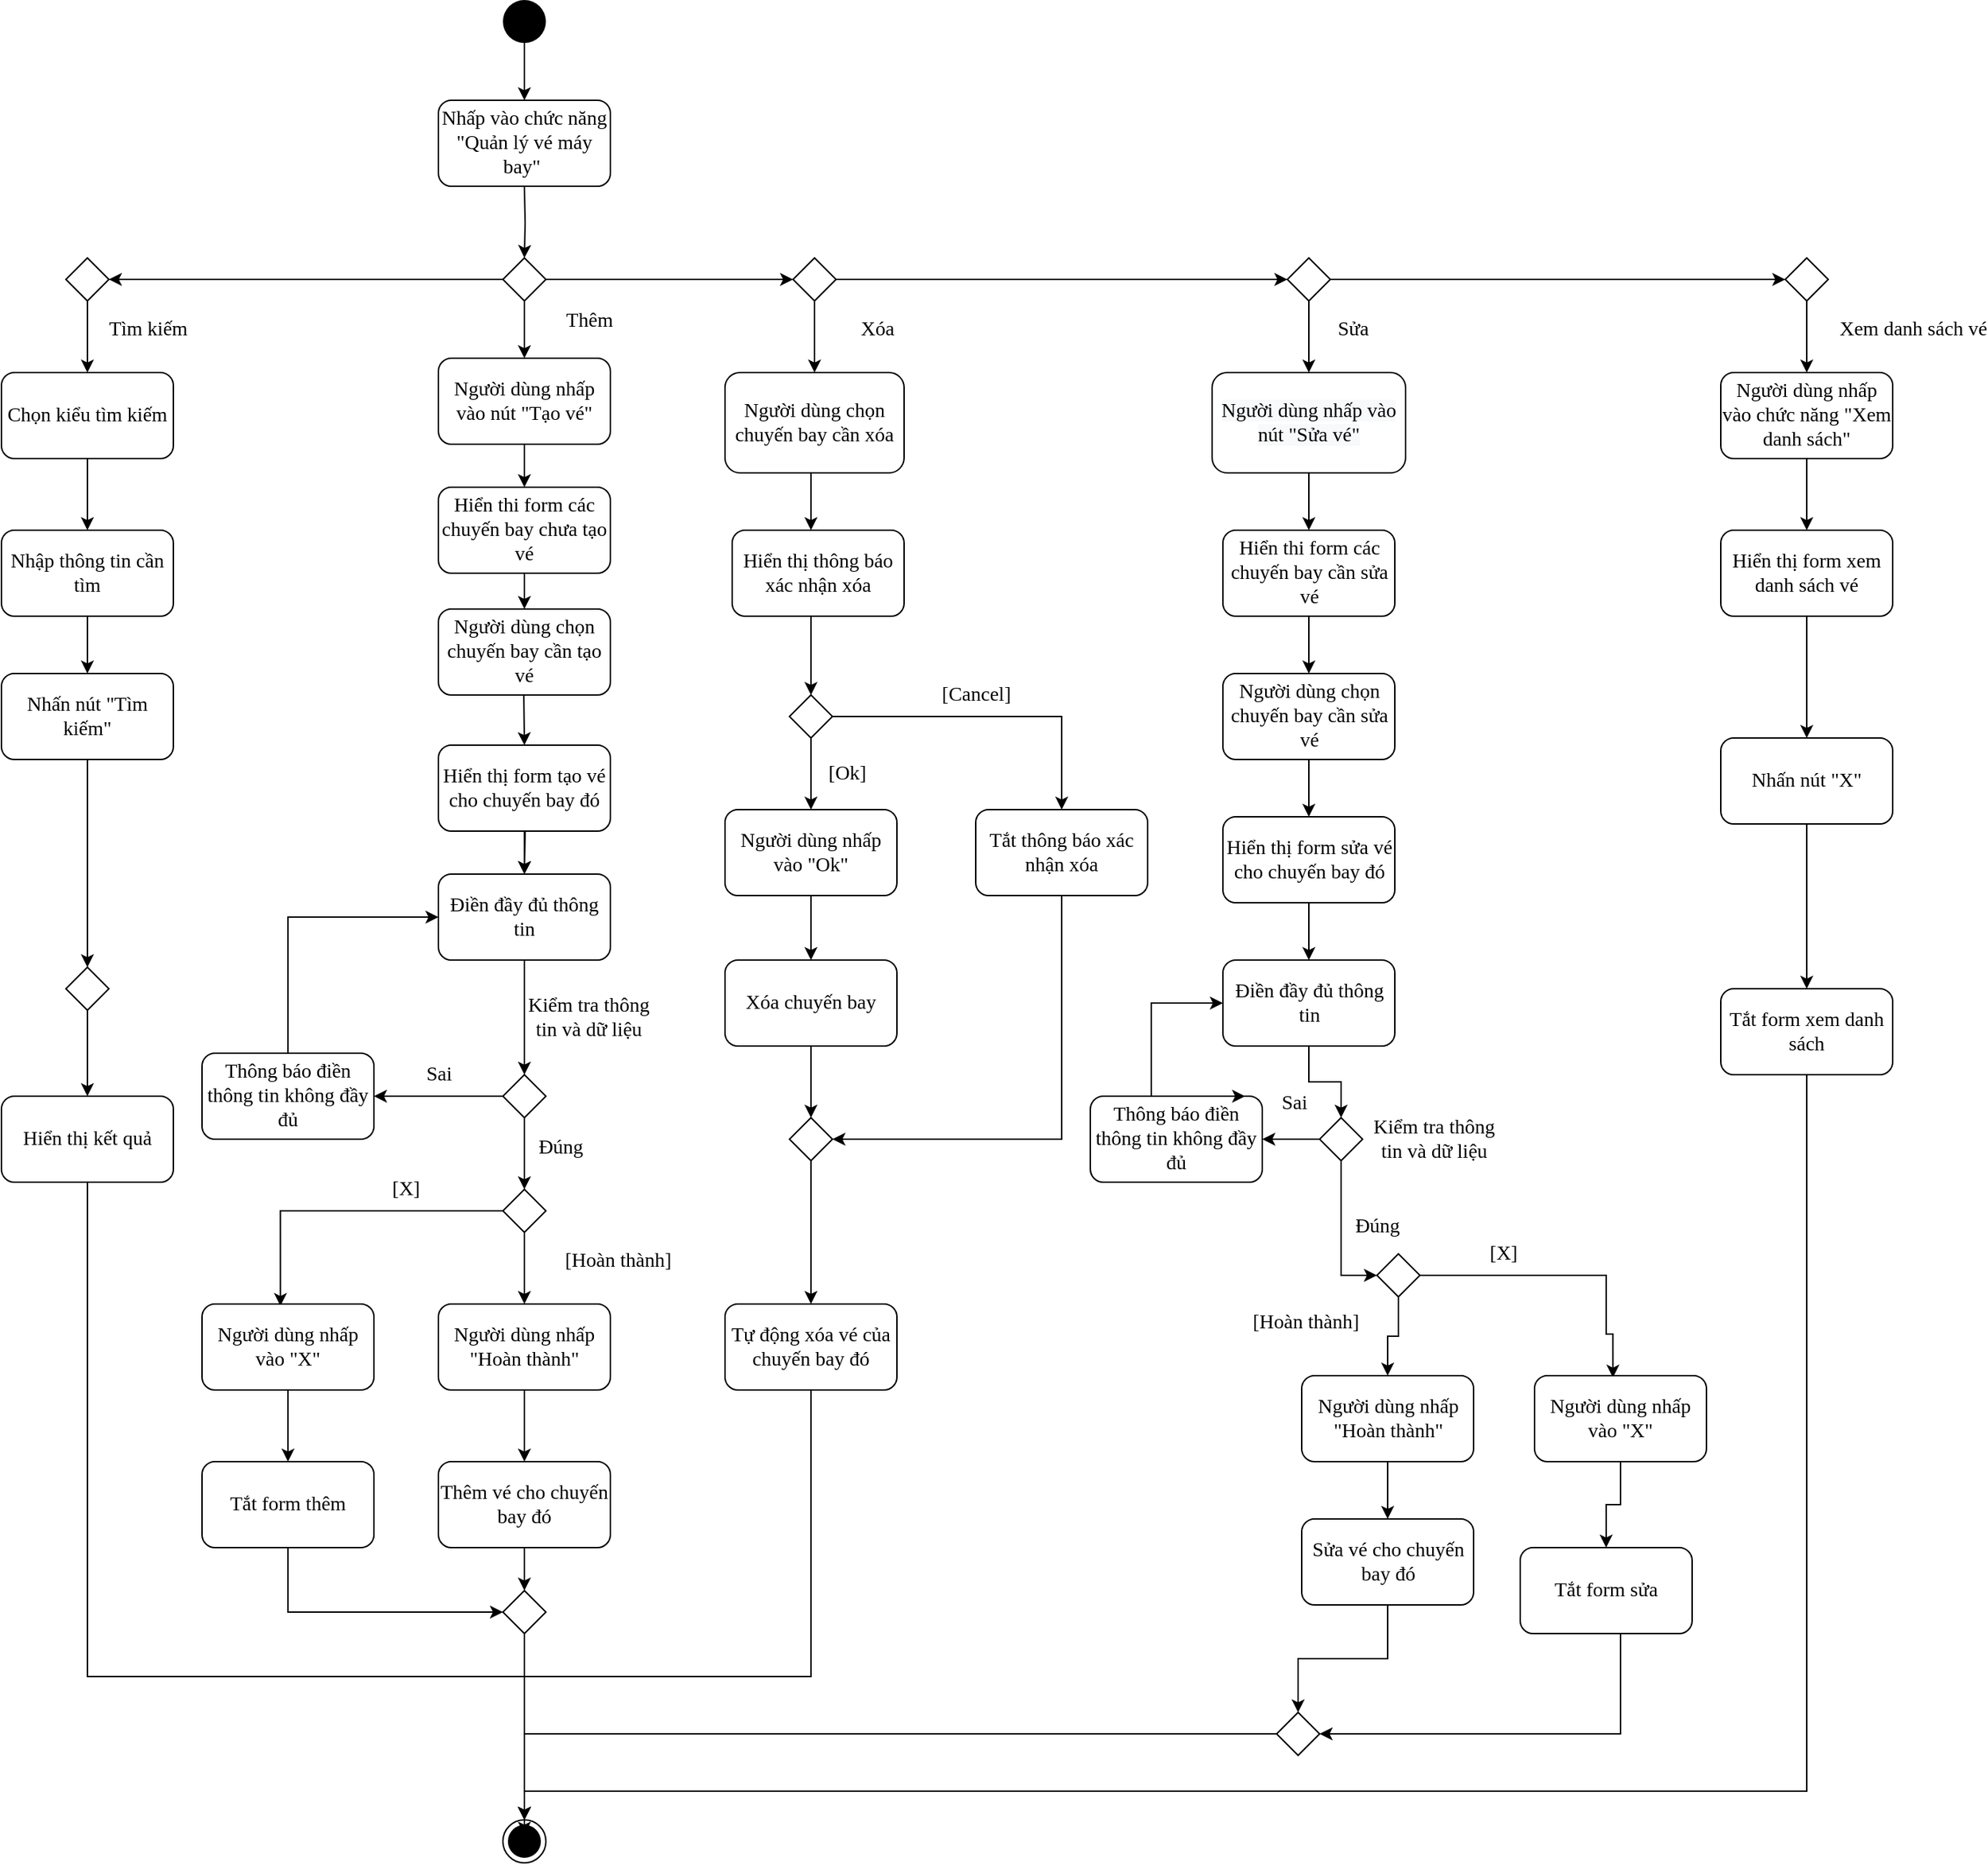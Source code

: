 <mxfile version="16.0.3" type="device"><diagram id="RhG5ICAthENhFK-QCOtD" name="Page-1"><mxGraphModel dx="2595" dy="1368" grid="1" gridSize="10" guides="1" tooltips="1" connect="1" arrows="1" fold="1" page="1" pageScale="1" pageWidth="190000" pageHeight="190000" math="0" shadow="0"><root><mxCell id="0"/><mxCell id="1" parent="0"/><mxCell id="tjRE_iRrkvHl3h_OgObw-202" style="edgeStyle=orthogonalEdgeStyle;rounded=0;orthogonalLoop=1;jettySize=auto;html=1;fontFamily=Verdana;fontSize=14;" edge="1" parent="1" source="tjRE_iRrkvHl3h_OgObw-203" target="tjRE_iRrkvHl3h_OgObw-205"><mxGeometry relative="1" as="geometry"/></mxCell><mxCell id="tjRE_iRrkvHl3h_OgObw-203" value="" style="ellipse;fillColor=#000000;strokeColor=none;fontFamily=Verdana;fontSize=14;" vertex="1" parent="1"><mxGeometry x="1320" y="480" width="30" height="30" as="geometry"/></mxCell><mxCell id="tjRE_iRrkvHl3h_OgObw-205" value="Nhấp vào chức năng &quot;Quản lý vé máy bay&quot;&amp;nbsp;" style="rounded=1;whiteSpace=wrap;html=1;fontFamily=Verdana;fontSize=14;" vertex="1" parent="1"><mxGeometry x="1275" y="550" width="120" height="60" as="geometry"/></mxCell><mxCell id="tjRE_iRrkvHl3h_OgObw-206" style="edgeStyle=orthogonalEdgeStyle;rounded=0;orthogonalLoop=1;jettySize=auto;html=1;entryX=0.5;entryY=0;entryDx=0;entryDy=0;fontFamily=Verdana;fontSize=14;" edge="1" parent="1" target="tjRE_iRrkvHl3h_OgObw-214"><mxGeometry relative="1" as="geometry"><mxPoint x="1335" y="610" as="sourcePoint"/></mxGeometry></mxCell><mxCell id="tjRE_iRrkvHl3h_OgObw-208" style="edgeStyle=orthogonalEdgeStyle;rounded=0;orthogonalLoop=1;jettySize=auto;html=1;fontFamily=Verdana;entryX=0.5;entryY=0;entryDx=0;entryDy=0;fontSize=14;" edge="1" parent="1" source="tjRE_iRrkvHl3h_OgObw-214" target="tjRE_iRrkvHl3h_OgObw-226"><mxGeometry relative="1" as="geometry"><mxPoint x="1340" y="740" as="targetPoint"/><Array as="points"/></mxGeometry></mxCell><mxCell id="tjRE_iRrkvHl3h_OgObw-209" value="Thêm" style="edgeLabel;html=1;align=center;verticalAlign=middle;resizable=0;points=[];fontFamily=Verdana;fontSize=14;" vertex="1" connectable="0" parent="tjRE_iRrkvHl3h_OgObw-208"><mxGeometry x="0.241" y="1" relative="1" as="geometry"><mxPoint x="44" y="-10.83" as="offset"/></mxGeometry></mxCell><mxCell id="tjRE_iRrkvHl3h_OgObw-210" style="edgeStyle=orthogonalEdgeStyle;rounded=0;orthogonalLoop=1;jettySize=auto;html=1;entryX=0;entryY=0.5;entryDx=0;entryDy=0;fontFamily=Verdana;fontSize=14;" edge="1" parent="1" source="tjRE_iRrkvHl3h_OgObw-214" target="tjRE_iRrkvHl3h_OgObw-239"><mxGeometry relative="1" as="geometry"/></mxCell><mxCell id="tjRE_iRrkvHl3h_OgObw-211" value="Xóa" style="edgeLabel;html=1;align=center;verticalAlign=middle;resizable=0;points=[];fontFamily=Verdana;fontSize=14;" vertex="1" connectable="0" parent="tjRE_iRrkvHl3h_OgObw-210"><mxGeometry x="0.148" y="2" relative="1" as="geometry"><mxPoint x="132" y="37" as="offset"/></mxGeometry></mxCell><mxCell id="tjRE_iRrkvHl3h_OgObw-212" style="edgeStyle=orthogonalEdgeStyle;rounded=0;orthogonalLoop=1;jettySize=auto;html=1;entryX=1;entryY=0.5;entryDx=0;entryDy=0;fontFamily=Verdana;fontSize=14;" edge="1" parent="1" source="tjRE_iRrkvHl3h_OgObw-214" target="tjRE_iRrkvHl3h_OgObw-283"><mxGeometry relative="1" as="geometry"/></mxCell><mxCell id="tjRE_iRrkvHl3h_OgObw-213" value="&lt;span style=&quot;font-size: 14px&quot;&gt;Tìm kiếm&lt;/span&gt;" style="edgeLabel;html=1;align=center;verticalAlign=middle;resizable=0;points=[];fontFamily=Verdana;fontSize=14;" vertex="1" connectable="0" parent="tjRE_iRrkvHl3h_OgObw-212"><mxGeometry x="0.184" y="2" relative="1" as="geometry"><mxPoint x="-85" y="33" as="offset"/></mxGeometry></mxCell><mxCell id="tjRE_iRrkvHl3h_OgObw-214" value="" style="rhombus;fontFamily=Verdana;fontSize=14;" vertex="1" parent="1"><mxGeometry x="1320" y="660" width="30" height="30" as="geometry"/></mxCell><mxCell id="tjRE_iRrkvHl3h_OgObw-215" style="edgeStyle=orthogonalEdgeStyle;rounded=0;orthogonalLoop=1;jettySize=auto;html=1;fontFamily=Verdana;fontSize=14;" edge="1" parent="1" target="tjRE_iRrkvHl3h_OgObw-218"><mxGeometry relative="1" as="geometry"><mxPoint x="1335" y="1030" as="sourcePoint"/></mxGeometry></mxCell><mxCell id="tjRE_iRrkvHl3h_OgObw-216" value="&lt;span style=&quot;font-size: 14px&quot;&gt;Hiển thi form các chuyến bay chưa tạo vé&lt;br&gt;&lt;/span&gt;" style="rounded=1;whiteSpace=wrap;html=1;fontFamily=Verdana;fontSize=14;" vertex="1" parent="1"><mxGeometry x="1275" y="820" width="120" height="60" as="geometry"/></mxCell><mxCell id="tjRE_iRrkvHl3h_OgObw-217" style="edgeStyle=orthogonalEdgeStyle;rounded=0;orthogonalLoop=1;jettySize=auto;html=1;entryX=0.5;entryY=0;entryDx=0;entryDy=0;fontFamily=Verdana;fontSize=14;" edge="1" parent="1" source="tjRE_iRrkvHl3h_OgObw-218" target="tjRE_iRrkvHl3h_OgObw-294"><mxGeometry relative="1" as="geometry"/></mxCell><mxCell id="tjRE_iRrkvHl3h_OgObw-218" value="Điền đầy đủ thông tin" style="rounded=1;whiteSpace=wrap;html=1;fontFamily=Verdana;fontSize=14;" vertex="1" parent="1"><mxGeometry x="1275" y="1090" width="120" height="60" as="geometry"/></mxCell><mxCell id="tjRE_iRrkvHl3h_OgObw-219" style="edgeStyle=orthogonalEdgeStyle;rounded=0;orthogonalLoop=1;jettySize=auto;html=1;fontFamily=Verdana;fontSize=14;" edge="1" parent="1" source="tjRE_iRrkvHl3h_OgObw-220" target="tjRE_iRrkvHl3h_OgObw-228"><mxGeometry relative="1" as="geometry"/></mxCell><mxCell id="tjRE_iRrkvHl3h_OgObw-220" value="Người dùng nhấp &quot;Hoàn thành&quot;" style="rounded=1;whiteSpace=wrap;html=1;fontFamily=Verdana;fontSize=14;" vertex="1" parent="1"><mxGeometry x="1275" y="1390" width="120" height="60" as="geometry"/></mxCell><mxCell id="tjRE_iRrkvHl3h_OgObw-221" value="[Hoàn thành]" style="edgeStyle=orthogonalEdgeStyle;rounded=0;orthogonalLoop=1;jettySize=auto;html=1;entryX=0.5;entryY=0;entryDx=0;entryDy=0;fontFamily=Verdana;fontSize=14;" edge="1" parent="1" source="tjRE_iRrkvHl3h_OgObw-224" target="tjRE_iRrkvHl3h_OgObw-220"><mxGeometry x="-0.2" y="65" relative="1" as="geometry"><Array as="points"><mxPoint x="1335" y="1360"/><mxPoint x="1335" y="1360"/></Array><mxPoint as="offset"/></mxGeometry></mxCell><mxCell id="tjRE_iRrkvHl3h_OgObw-222" style="edgeStyle=orthogonalEdgeStyle;rounded=0;orthogonalLoop=1;jettySize=auto;html=1;entryX=0.456;entryY=0.023;entryDx=0;entryDy=0;entryPerimeter=0;fontFamily=Verdana;fontSize=14;" edge="1" parent="1" source="tjRE_iRrkvHl3h_OgObw-224" target="tjRE_iRrkvHl3h_OgObw-230"><mxGeometry relative="1" as="geometry"/></mxCell><mxCell id="tjRE_iRrkvHl3h_OgObw-223" value="[X]" style="edgeLabel;html=1;align=center;verticalAlign=middle;resizable=0;points=[];fontFamily=Verdana;fontSize=14;" vertex="1" connectable="0" parent="tjRE_iRrkvHl3h_OgObw-222"><mxGeometry x="-0.407" relative="1" as="geometry"><mxPoint x="-3.17" y="-15" as="offset"/></mxGeometry></mxCell><mxCell id="tjRE_iRrkvHl3h_OgObw-224" value="" style="rhombus;fontFamily=Verdana;fontSize=14;" vertex="1" parent="1"><mxGeometry x="1320" y="1310" width="30" height="30" as="geometry"/></mxCell><mxCell id="tjRE_iRrkvHl3h_OgObw-225" style="edgeStyle=orthogonalEdgeStyle;rounded=0;orthogonalLoop=1;jettySize=auto;html=1;fontFamily=Verdana;fontSize=14;" edge="1" parent="1" source="tjRE_iRrkvHl3h_OgObw-226" target="tjRE_iRrkvHl3h_OgObw-216"><mxGeometry relative="1" as="geometry"/></mxCell><mxCell id="tjRE_iRrkvHl3h_OgObw-226" value="Người dùng nhấp vào nút &quot;Tạo vé&quot;" style="rounded=1;whiteSpace=wrap;html=1;fontFamily=Verdana;fontSize=14;" vertex="1" parent="1"><mxGeometry x="1275" y="730" width="120" height="60" as="geometry"/></mxCell><mxCell id="tjRE_iRrkvHl3h_OgObw-227" style="edgeStyle=orthogonalEdgeStyle;rounded=0;orthogonalLoop=1;jettySize=auto;html=1;entryX=0.5;entryY=0;entryDx=0;entryDy=0;fontFamily=Verdana;fontSize=14;" edge="1" parent="1" source="tjRE_iRrkvHl3h_OgObw-228" target="tjRE_iRrkvHl3h_OgObw-235"><mxGeometry relative="1" as="geometry"/></mxCell><mxCell id="tjRE_iRrkvHl3h_OgObw-228" value="Thêm vé cho chuyến bay đó" style="rounded=1;whiteSpace=wrap;html=1;fontFamily=Verdana;fontSize=14;" vertex="1" parent="1"><mxGeometry x="1275" y="1500" width="120" height="60" as="geometry"/></mxCell><mxCell id="tjRE_iRrkvHl3h_OgObw-229" style="edgeStyle=orthogonalEdgeStyle;rounded=0;orthogonalLoop=1;jettySize=auto;html=1;entryX=0.5;entryY=0;entryDx=0;entryDy=0;fontFamily=Verdana;fontSize=14;" edge="1" parent="1" source="tjRE_iRrkvHl3h_OgObw-230" target="tjRE_iRrkvHl3h_OgObw-232"><mxGeometry relative="1" as="geometry"/></mxCell><mxCell id="tjRE_iRrkvHl3h_OgObw-230" value="Người dùng nhấp vào &quot;X&quot;" style="rounded=1;whiteSpace=wrap;html=1;fontFamily=Verdana;fontSize=14;" vertex="1" parent="1"><mxGeometry x="1110" y="1390" width="120" height="60" as="geometry"/></mxCell><mxCell id="tjRE_iRrkvHl3h_OgObw-231" style="edgeStyle=orthogonalEdgeStyle;rounded=0;orthogonalLoop=1;jettySize=auto;html=1;entryX=0;entryY=0.5;entryDx=0;entryDy=0;fontFamily=Verdana;fontSize=14;" edge="1" parent="1" source="tjRE_iRrkvHl3h_OgObw-232" target="tjRE_iRrkvHl3h_OgObw-235"><mxGeometry relative="1" as="geometry"><Array as="points"><mxPoint x="1170" y="1605"/></Array></mxGeometry></mxCell><mxCell id="tjRE_iRrkvHl3h_OgObw-232" value="&lt;span style=&quot;font-size: 14px;&quot;&gt;Tắt form thêm&lt;/span&gt;" style="rounded=1;whiteSpace=wrap;html=1;fontFamily=Verdana;fontSize=14;" vertex="1" parent="1"><mxGeometry x="1110" y="1500" width="120" height="60" as="geometry"/></mxCell><mxCell id="tjRE_iRrkvHl3h_OgObw-233" value="" style="ellipse;html=1;shape=endState;fillColor=#000000;strokeColor=#000000;fontFamily=Verdana;fontSize=14;" vertex="1" parent="1"><mxGeometry x="1320" y="1750" width="30" height="30" as="geometry"/></mxCell><mxCell id="tjRE_iRrkvHl3h_OgObw-234" style="edgeStyle=orthogonalEdgeStyle;rounded=0;orthogonalLoop=1;jettySize=auto;html=1;fontFamily=Verdana;fontSize=14;" edge="1" parent="1" source="tjRE_iRrkvHl3h_OgObw-235" target="tjRE_iRrkvHl3h_OgObw-233"><mxGeometry relative="1" as="geometry"/></mxCell><mxCell id="tjRE_iRrkvHl3h_OgObw-235" value="" style="rhombus;fontFamily=Verdana;fontSize=14;" vertex="1" parent="1"><mxGeometry x="1320" y="1590" width="30" height="30" as="geometry"/></mxCell><mxCell id="tjRE_iRrkvHl3h_OgObw-236" style="edgeStyle=orthogonalEdgeStyle;rounded=0;orthogonalLoop=1;jettySize=auto;html=1;entryX=0.5;entryY=0;entryDx=0;entryDy=0;fontFamily=Verdana;fontSize=14;" edge="1" parent="1" source="tjRE_iRrkvHl3h_OgObw-239" target="tjRE_iRrkvHl3h_OgObw-241"><mxGeometry relative="1" as="geometry"/></mxCell><mxCell id="tjRE_iRrkvHl3h_OgObw-237" style="edgeStyle=orthogonalEdgeStyle;rounded=0;orthogonalLoop=1;jettySize=auto;html=1;fontFamily=Verdana;fontSize=14;" edge="1" parent="1" source="tjRE_iRrkvHl3h_OgObw-239" target="tjRE_iRrkvHl3h_OgObw-260"><mxGeometry relative="1" as="geometry"/></mxCell><mxCell id="tjRE_iRrkvHl3h_OgObw-238" value="Sửa" style="edgeLabel;html=1;align=center;verticalAlign=middle;resizable=0;points=[];fontFamily=Verdana;fontSize=14;" vertex="1" connectable="0" parent="tjRE_iRrkvHl3h_OgObw-237"><mxGeometry x="-0.197" y="3" relative="1" as="geometry"><mxPoint x="234" y="38" as="offset"/></mxGeometry></mxCell><mxCell id="tjRE_iRrkvHl3h_OgObw-239" value="" style="rhombus;fontFamily=Verdana;fontSize=14;" vertex="1" parent="1"><mxGeometry x="1522.5" y="660" width="30" height="30" as="geometry"/></mxCell><mxCell id="tjRE_iRrkvHl3h_OgObw-240" style="edgeStyle=orthogonalEdgeStyle;rounded=0;orthogonalLoop=1;jettySize=auto;html=1;fontFamily=Verdana;fontSize=14;" edge="1" parent="1" source="tjRE_iRrkvHl3h_OgObw-241" target="tjRE_iRrkvHl3h_OgObw-243"><mxGeometry relative="1" as="geometry"><Array as="points"><mxPoint x="1535" y="820"/><mxPoint x="1535" y="820"/></Array></mxGeometry></mxCell><mxCell id="tjRE_iRrkvHl3h_OgObw-241" value="Người dùng chọn chuyến bay cần xóa" style="rounded=1;whiteSpace=wrap;html=1;fontFamily=Verdana;fontSize=14;" vertex="1" parent="1"><mxGeometry x="1475" y="740" width="125" height="70" as="geometry"/></mxCell><mxCell id="tjRE_iRrkvHl3h_OgObw-242" style="edgeStyle=orthogonalEdgeStyle;rounded=0;orthogonalLoop=1;jettySize=auto;html=1;entryX=0.5;entryY=0;entryDx=0;entryDy=0;fontFamily=Verdana;fontSize=14;" edge="1" parent="1" source="tjRE_iRrkvHl3h_OgObw-243" target="tjRE_iRrkvHl3h_OgObw-248"><mxGeometry relative="1" as="geometry"><Array as="points"><mxPoint x="1535" y="920"/><mxPoint x="1535" y="920"/></Array></mxGeometry></mxCell><mxCell id="tjRE_iRrkvHl3h_OgObw-243" value="&lt;span style=&quot;font-size: 14px&quot;&gt;Hiển thị thông báo xác nhận xóa&lt;/span&gt;" style="rounded=1;whiteSpace=wrap;html=1;fontFamily=Verdana;fontSize=14;" vertex="1" parent="1"><mxGeometry x="1480" y="850" width="120" height="60" as="geometry"/></mxCell><mxCell id="tjRE_iRrkvHl3h_OgObw-244" style="edgeStyle=orthogonalEdgeStyle;rounded=0;orthogonalLoop=1;jettySize=auto;html=1;fontFamily=Verdana;fontSize=14;" edge="1" parent="1" source="tjRE_iRrkvHl3h_OgObw-248" target="tjRE_iRrkvHl3h_OgObw-250"><mxGeometry relative="1" as="geometry"><Array as="points"><mxPoint x="1535" y="1020"/><mxPoint x="1535" y="1020"/></Array></mxGeometry></mxCell><mxCell id="tjRE_iRrkvHl3h_OgObw-245" value="[Ok]" style="edgeLabel;html=1;align=center;verticalAlign=middle;resizable=0;points=[];fontFamily=Verdana;fontSize=14;" vertex="1" connectable="0" parent="tjRE_iRrkvHl3h_OgObw-244"><mxGeometry x="0.267" y="-2" relative="1" as="geometry"><mxPoint x="27" y="-6.67" as="offset"/></mxGeometry></mxCell><mxCell id="tjRE_iRrkvHl3h_OgObw-246" style="edgeStyle=orthogonalEdgeStyle;rounded=0;orthogonalLoop=1;jettySize=auto;html=1;entryX=0.5;entryY=0;entryDx=0;entryDy=0;fontFamily=Verdana;fontSize=14;" edge="1" parent="1" source="tjRE_iRrkvHl3h_OgObw-248" target="tjRE_iRrkvHl3h_OgObw-254"><mxGeometry relative="1" as="geometry"/></mxCell><mxCell id="tjRE_iRrkvHl3h_OgObw-247" value="[Cancel]" style="edgeLabel;html=1;align=center;verticalAlign=middle;resizable=0;points=[];fontFamily=Verdana;fontSize=14;" vertex="1" connectable="0" parent="tjRE_iRrkvHl3h_OgObw-246"><mxGeometry x="-0.014" y="3" relative="1" as="geometry"><mxPoint x="-10.83" y="-12" as="offset"/></mxGeometry></mxCell><mxCell id="tjRE_iRrkvHl3h_OgObw-248" value="" style="rhombus;fontFamily=Verdana;fontSize=14;" vertex="1" parent="1"><mxGeometry x="1520" y="965" width="30" height="30" as="geometry"/></mxCell><mxCell id="tjRE_iRrkvHl3h_OgObw-249" style="edgeStyle=orthogonalEdgeStyle;rounded=0;orthogonalLoop=1;jettySize=auto;html=1;entryX=0.5;entryY=0;entryDx=0;entryDy=0;fontFamily=Verdana;fontSize=14;" edge="1" parent="1" source="tjRE_iRrkvHl3h_OgObw-250" target="tjRE_iRrkvHl3h_OgObw-252"><mxGeometry relative="1" as="geometry"/></mxCell><mxCell id="tjRE_iRrkvHl3h_OgObw-250" value="Người dùng nhấp vào &quot;Ok&quot;" style="rounded=1;whiteSpace=wrap;html=1;fontFamily=Verdana;fontSize=14;" vertex="1" parent="1"><mxGeometry x="1475" y="1045" width="120" height="60" as="geometry"/></mxCell><mxCell id="tjRE_iRrkvHl3h_OgObw-251" style="edgeStyle=orthogonalEdgeStyle;rounded=0;orthogonalLoop=1;jettySize=auto;html=1;fontFamily=Verdana;fontSize=14;" edge="1" parent="1" source="tjRE_iRrkvHl3h_OgObw-252" target="tjRE_iRrkvHl3h_OgObw-256"><mxGeometry relative="1" as="geometry"/></mxCell><mxCell id="tjRE_iRrkvHl3h_OgObw-252" value="Xóa chuyến bay" style="rounded=1;whiteSpace=wrap;html=1;fontFamily=Verdana;fontSize=14;" vertex="1" parent="1"><mxGeometry x="1475" y="1150" width="120" height="60" as="geometry"/></mxCell><mxCell id="tjRE_iRrkvHl3h_OgObw-253" style="edgeStyle=orthogonalEdgeStyle;rounded=0;orthogonalLoop=1;jettySize=auto;html=1;entryX=1;entryY=0.5;entryDx=0;entryDy=0;" edge="1" parent="1" source="tjRE_iRrkvHl3h_OgObw-254" target="tjRE_iRrkvHl3h_OgObw-256"><mxGeometry relative="1" as="geometry"><Array as="points"><mxPoint x="1710" y="1275"/></Array></mxGeometry></mxCell><mxCell id="tjRE_iRrkvHl3h_OgObw-254" value="Tắt thông báo xác nhận xóa" style="rounded=1;whiteSpace=wrap;html=1;fontFamily=Verdana;fontSize=14;" vertex="1" parent="1"><mxGeometry x="1650" y="1045" width="120" height="60" as="geometry"/></mxCell><mxCell id="tjRE_iRrkvHl3h_OgObw-256" value="" style="rhombus;fontFamily=Verdana;fontSize=14;" vertex="1" parent="1"><mxGeometry x="1520" y="1260" width="30" height="30" as="geometry"/></mxCell><mxCell id="tjRE_iRrkvHl3h_OgObw-257" style="edgeStyle=orthogonalEdgeStyle;rounded=0;orthogonalLoop=1;jettySize=auto;html=1;entryX=0.5;entryY=0;entryDx=0;entryDy=0;fontFamily=Verdana;fontSize=14;" edge="1" parent="1" source="tjRE_iRrkvHl3h_OgObw-260" target="tjRE_iRrkvHl3h_OgObw-262"><mxGeometry relative="1" as="geometry"/></mxCell><mxCell id="tjRE_iRrkvHl3h_OgObw-258" style="edgeStyle=orthogonalEdgeStyle;rounded=0;orthogonalLoop=1;jettySize=auto;html=1;entryX=0;entryY=0.5;entryDx=0;entryDy=0;fontFamily=Verdana;fontSize=14;" edge="1" parent="1" source="tjRE_iRrkvHl3h_OgObw-260" target="tjRE_iRrkvHl3h_OgObw-270"><mxGeometry relative="1" as="geometry"/></mxCell><mxCell id="tjRE_iRrkvHl3h_OgObw-259" value="Xem danh sách vé" style="edgeLabel;html=1;align=center;verticalAlign=middle;resizable=0;points=[];fontFamily=Verdana;fontSize=14;" vertex="1" connectable="0" parent="tjRE_iRrkvHl3h_OgObw-258"><mxGeometry x="0.077" y="1" relative="1" as="geometry"><mxPoint x="235" y="36" as="offset"/></mxGeometry></mxCell><mxCell id="tjRE_iRrkvHl3h_OgObw-260" value="" style="rhombus;fontFamily=Verdana;fontSize=14;" vertex="1" parent="1"><mxGeometry x="1867.5" y="660" width="30" height="30" as="geometry"/></mxCell><mxCell id="tjRE_iRrkvHl3h_OgObw-261" style="edgeStyle=orthogonalEdgeStyle;rounded=0;orthogonalLoop=1;jettySize=auto;html=1;fontFamily=Verdana;fontSize=14;" edge="1" parent="1" source="tjRE_iRrkvHl3h_OgObw-262" target="tjRE_iRrkvHl3h_OgObw-264"><mxGeometry relative="1" as="geometry"/></mxCell><mxCell id="tjRE_iRrkvHl3h_OgObw-262" value="&lt;span style=&quot;color: rgb(0 , 0 , 0) ; font-family: &amp;#34;verdana&amp;#34; ; font-size: 14px ; font-style: normal ; font-weight: 400 ; letter-spacing: normal ; text-align: center ; text-indent: 0px ; text-transform: none ; word-spacing: 0px ; background-color: rgb(248 , 249 , 250) ; display: inline ; float: none&quot;&gt;Người dùng nhấp vào nút &quot;Sửa vé&quot;&lt;/span&gt;" style="rounded=1;whiteSpace=wrap;html=1;fontFamily=Verdana;fontSize=14;" vertex="1" parent="1"><mxGeometry x="1815" y="740" width="135" height="70" as="geometry"/></mxCell><mxCell id="tjRE_iRrkvHl3h_OgObw-263" style="edgeStyle=orthogonalEdgeStyle;rounded=0;orthogonalLoop=1;jettySize=auto;html=1;fontFamily=Verdana;fontSize=14;" edge="1" parent="1" source="tjRE_iRrkvHl3h_OgObw-264" target="tjRE_iRrkvHl3h_OgObw-266"><mxGeometry relative="1" as="geometry"/></mxCell><mxCell id="tjRE_iRrkvHl3h_OgObw-264" value="Hiển thi form các chuyến bay cần sửa vé" style="rounded=1;whiteSpace=wrap;html=1;fontFamily=Verdana;fontSize=14;" vertex="1" parent="1"><mxGeometry x="1822.5" y="850" width="120" height="60" as="geometry"/></mxCell><mxCell id="tjRE_iRrkvHl3h_OgObw-265" style="edgeStyle=orthogonalEdgeStyle;rounded=0;orthogonalLoop=1;jettySize=auto;html=1;entryX=0.5;entryY=0;entryDx=0;entryDy=0;fontFamily=Verdana;fontSize=14;" edge="1" parent="1" source="tjRE_iRrkvHl3h_OgObw-266" target="tjRE_iRrkvHl3h_OgObw-268"><mxGeometry relative="1" as="geometry"/></mxCell><mxCell id="tjRE_iRrkvHl3h_OgObw-266" value="Người dùng chọn chuyến bay cần sửa vé" style="rounded=1;whiteSpace=wrap;html=1;fontFamily=Verdana;fontSize=14;" vertex="1" parent="1"><mxGeometry x="1822.5" y="950" width="120" height="60" as="geometry"/></mxCell><mxCell id="tjRE_iRrkvHl3h_OgObw-267" style="edgeStyle=orthogonalEdgeStyle;rounded=0;orthogonalLoop=1;jettySize=auto;html=1;fontFamily=Verdana;fontSize=14;" edge="1" parent="1" source="tjRE_iRrkvHl3h_OgObw-268"><mxGeometry relative="1" as="geometry"><mxPoint x="1882.5" y="1150" as="targetPoint"/></mxGeometry></mxCell><mxCell id="tjRE_iRrkvHl3h_OgObw-268" value="Hiển thị form sửa vé cho chuyến bay đó" style="rounded=1;whiteSpace=wrap;html=1;fontFamily=Verdana;fontSize=14;" vertex="1" parent="1"><mxGeometry x="1822.5" y="1050" width="120" height="60" as="geometry"/></mxCell><mxCell id="tjRE_iRrkvHl3h_OgObw-269" style="edgeStyle=orthogonalEdgeStyle;rounded=0;orthogonalLoop=1;jettySize=auto;html=1;fontFamily=Verdana;fontSize=14;" edge="1" parent="1" source="tjRE_iRrkvHl3h_OgObw-270" target="tjRE_iRrkvHl3h_OgObw-272"><mxGeometry relative="1" as="geometry"/></mxCell><mxCell id="tjRE_iRrkvHl3h_OgObw-270" value="" style="rhombus;fontFamily=Verdana;fontSize=14;" vertex="1" parent="1"><mxGeometry x="2215" y="660" width="30" height="30" as="geometry"/></mxCell><mxCell id="tjRE_iRrkvHl3h_OgObw-271" style="edgeStyle=orthogonalEdgeStyle;rounded=0;orthogonalLoop=1;jettySize=auto;html=1;fontFamily=Verdana;fontSize=14;" edge="1" parent="1" source="tjRE_iRrkvHl3h_OgObw-272" target="tjRE_iRrkvHl3h_OgObw-276"><mxGeometry relative="1" as="geometry"/></mxCell><mxCell id="tjRE_iRrkvHl3h_OgObw-272" value="Người dùng nhấp vào chức năng &quot;Xem danh sách&quot;" style="rounded=1;whiteSpace=wrap;html=1;fontFamily=Verdana;fontSize=14;" vertex="1" parent="1"><mxGeometry x="2170" y="740" width="120" height="60" as="geometry"/></mxCell><mxCell id="tjRE_iRrkvHl3h_OgObw-273" style="edgeStyle=orthogonalEdgeStyle;rounded=0;orthogonalLoop=1;jettySize=auto;html=1;entryX=0.5;entryY=0;entryDx=0;entryDy=0;fontFamily=Verdana;fontSize=14;" edge="1" parent="1" source="tjRE_iRrkvHl3h_OgObw-274" target="tjRE_iRrkvHl3h_OgObw-233"><mxGeometry relative="1" as="geometry"/></mxCell><mxCell id="tjRE_iRrkvHl3h_OgObw-274" value="" style="rhombus;fontFamily=Verdana;fontSize=14;" vertex="1" parent="1"><mxGeometry x="1860" y="1675" width="30" height="30" as="geometry"/></mxCell><mxCell id="tjRE_iRrkvHl3h_OgObw-275" style="edgeStyle=orthogonalEdgeStyle;rounded=0;orthogonalLoop=1;jettySize=auto;html=1;entryX=0.5;entryY=0;entryDx=0;entryDy=0;" edge="1" parent="1" source="tjRE_iRrkvHl3h_OgObw-276" target="tjRE_iRrkvHl3h_OgObw-322"><mxGeometry relative="1" as="geometry"/></mxCell><mxCell id="tjRE_iRrkvHl3h_OgObw-276" value="&lt;span style=&quot;font-size: 14px&quot;&gt;Hiển thị form xem danh sách vé&lt;/span&gt;" style="rounded=1;whiteSpace=wrap;html=1;fontFamily=Verdana;fontSize=14;" vertex="1" parent="1"><mxGeometry x="2170" y="850" width="120" height="60" as="geometry"/></mxCell><mxCell id="tjRE_iRrkvHl3h_OgObw-277" style="edgeStyle=orthogonalEdgeStyle;rounded=0;orthogonalLoop=1;jettySize=auto;html=1;entryX=0.5;entryY=0;entryDx=0;entryDy=0;fontFamily=Verdana;fontSize=14;" edge="1" parent="1" target="tjRE_iRrkvHl3h_OgObw-233"><mxGeometry relative="1" as="geometry"><Array as="points"><mxPoint x="2230" y="1730"/><mxPoint x="1335" y="1730"/></Array><mxPoint x="2230" y="1605" as="sourcePoint"/></mxGeometry></mxCell><mxCell id="tjRE_iRrkvHl3h_OgObw-278" style="edgeStyle=orthogonalEdgeStyle;rounded=0;orthogonalLoop=1;jettySize=auto;html=1;entryX=0.5;entryY=0;entryDx=0;entryDy=0;fontFamily=Verdana;fontSize=14;" edge="1" parent="1" source="tjRE_iRrkvHl3h_OgObw-279" target="tjRE_iRrkvHl3h_OgObw-285"><mxGeometry relative="1" as="geometry"/></mxCell><mxCell id="tjRE_iRrkvHl3h_OgObw-279" value="&lt;span style=&quot;font-size: 14px&quot;&gt;Nhập thông tin cần tìm&lt;/span&gt;" style="rounded=1;whiteSpace=wrap;html=1;fontFamily=Verdana;fontSize=14;" vertex="1" parent="1"><mxGeometry x="970" y="850" width="120" height="60" as="geometry"/></mxCell><mxCell id="tjRE_iRrkvHl3h_OgObw-280" style="edgeStyle=orthogonalEdgeStyle;rounded=0;orthogonalLoop=1;jettySize=auto;html=1;fontFamily=Verdana;fontSize=14;" edge="1" parent="1" source="tjRE_iRrkvHl3h_OgObw-281" target="tjRE_iRrkvHl3h_OgObw-279"><mxGeometry relative="1" as="geometry"/></mxCell><mxCell id="tjRE_iRrkvHl3h_OgObw-281" value="&lt;span style=&quot;font-size: 14px&quot;&gt;Chọn kiểu tìm kiếm&lt;/span&gt;" style="rounded=1;whiteSpace=wrap;html=1;fontFamily=Verdana;fontSize=14;" vertex="1" parent="1"><mxGeometry x="970" y="740" width="120" height="60" as="geometry"/></mxCell><mxCell id="tjRE_iRrkvHl3h_OgObw-282" style="edgeStyle=orthogonalEdgeStyle;rounded=0;orthogonalLoop=1;jettySize=auto;html=1;fontFamily=Verdana;fontSize=14;" edge="1" parent="1" source="tjRE_iRrkvHl3h_OgObw-283" target="tjRE_iRrkvHl3h_OgObw-281"><mxGeometry relative="1" as="geometry"/></mxCell><mxCell id="tjRE_iRrkvHl3h_OgObw-283" value="" style="rhombus;fontFamily=Verdana;fontSize=14;" vertex="1" parent="1"><mxGeometry x="1015" y="660" width="30" height="30" as="geometry"/></mxCell><mxCell id="tjRE_iRrkvHl3h_OgObw-284" style="edgeStyle=orthogonalEdgeStyle;rounded=0;orthogonalLoop=1;jettySize=auto;html=1;entryX=0.5;entryY=0;entryDx=0;entryDy=0;fontFamily=Verdana;fontSize=14;" edge="1" parent="1" source="tjRE_iRrkvHl3h_OgObw-285" target="tjRE_iRrkvHl3h_OgObw-289"><mxGeometry relative="1" as="geometry"/></mxCell><mxCell id="tjRE_iRrkvHl3h_OgObw-285" value="&lt;span style=&quot;font-size: 14px&quot;&gt;Nhấn nút &quot;Tìm kiếm&quot;&lt;/span&gt;" style="rounded=1;whiteSpace=wrap;html=1;fontFamily=Verdana;fontSize=14;" vertex="1" parent="1"><mxGeometry x="970" y="950" width="120" height="60" as="geometry"/></mxCell><mxCell id="tjRE_iRrkvHl3h_OgObw-286" style="edgeStyle=orthogonalEdgeStyle;rounded=0;orthogonalLoop=1;jettySize=auto;html=1;entryX=0.5;entryY=0.344;entryDx=0;entryDy=0;entryPerimeter=0;fontFamily=Verdana;fontSize=14;" edge="1" parent="1" source="tjRE_iRrkvHl3h_OgObw-287" target="tjRE_iRrkvHl3h_OgObw-233"><mxGeometry relative="1" as="geometry"><Array as="points"><mxPoint x="1030" y="1650"/><mxPoint x="1335" y="1650"/></Array></mxGeometry></mxCell><mxCell id="tjRE_iRrkvHl3h_OgObw-287" value="&lt;span style=&quot;font-size: 14px;&quot;&gt;Hiển thị kết quả&lt;/span&gt;" style="rounded=1;whiteSpace=wrap;html=1;fontFamily=Verdana;fontSize=14;" vertex="1" parent="1"><mxGeometry x="970" y="1245" width="120" height="60" as="geometry"/></mxCell><mxCell id="tjRE_iRrkvHl3h_OgObw-288" style="edgeStyle=orthogonalEdgeStyle;rounded=0;orthogonalLoop=1;jettySize=auto;html=1;entryX=0.5;entryY=0;entryDx=0;entryDy=0;fontFamily=Verdana;fontSize=14;" edge="1" parent="1" source="tjRE_iRrkvHl3h_OgObw-289" target="tjRE_iRrkvHl3h_OgObw-287"><mxGeometry relative="1" as="geometry"/></mxCell><mxCell id="tjRE_iRrkvHl3h_OgObw-289" value="" style="rhombus;fontFamily=Verdana;fontSize=14;" vertex="1" parent="1"><mxGeometry x="1015" y="1155" width="30" height="30" as="geometry"/></mxCell><mxCell id="tjRE_iRrkvHl3h_OgObw-290" style="edgeStyle=orthogonalEdgeStyle;rounded=0;orthogonalLoop=1;jettySize=auto;html=1;entryX=1;entryY=0.5;entryDx=0;entryDy=0;fontFamily=Verdana;fontSize=14;" edge="1" parent="1" source="tjRE_iRrkvHl3h_OgObw-294" target="tjRE_iRrkvHl3h_OgObw-296"><mxGeometry relative="1" as="geometry"/></mxCell><mxCell id="tjRE_iRrkvHl3h_OgObw-291" value="Sai" style="edgeLabel;html=1;align=center;verticalAlign=middle;resizable=0;points=[];fontFamily=Verdana;fontSize=14;" vertex="1" connectable="0" parent="tjRE_iRrkvHl3h_OgObw-290"><mxGeometry x="0.229" y="4" relative="1" as="geometry"><mxPoint x="10" y="-19" as="offset"/></mxGeometry></mxCell><mxCell id="tjRE_iRrkvHl3h_OgObw-292" style="edgeStyle=orthogonalEdgeStyle;rounded=0;orthogonalLoop=1;jettySize=auto;html=1;fontFamily=Verdana;fontSize=14;" edge="1" parent="1" source="tjRE_iRrkvHl3h_OgObw-294" target="tjRE_iRrkvHl3h_OgObw-224"><mxGeometry relative="1" as="geometry"/></mxCell><mxCell id="tjRE_iRrkvHl3h_OgObw-293" value="Đúng" style="edgeLabel;html=1;align=center;verticalAlign=middle;resizable=0;points=[];fontFamily=Verdana;fontSize=14;" vertex="1" connectable="0" parent="tjRE_iRrkvHl3h_OgObw-292"><mxGeometry x="-0.251" y="-3" relative="1" as="geometry"><mxPoint x="28" y="2" as="offset"/></mxGeometry></mxCell><mxCell id="tjRE_iRrkvHl3h_OgObw-294" value="" style="rhombus;fontFamily=Verdana;fontSize=14;" vertex="1" parent="1"><mxGeometry x="1320" y="1230" width="30" height="30" as="geometry"/></mxCell><mxCell id="tjRE_iRrkvHl3h_OgObw-295" style="edgeStyle=orthogonalEdgeStyle;rounded=0;orthogonalLoop=1;jettySize=auto;html=1;entryX=0;entryY=0.5;entryDx=0;entryDy=0;fontFamily=Verdana;fontSize=14;" edge="1" parent="1" source="tjRE_iRrkvHl3h_OgObw-296" target="tjRE_iRrkvHl3h_OgObw-218"><mxGeometry relative="1" as="geometry"><Array as="points"><mxPoint x="1170" y="1120"/></Array></mxGeometry></mxCell><mxCell id="tjRE_iRrkvHl3h_OgObw-296" value="&lt;span style=&quot;background-color: rgb(255 , 255 , 255) ; font-size: 14px&quot;&gt;Thông báo điền thông tin không đầy đủ&lt;/span&gt;" style="rounded=1;whiteSpace=wrap;html=1;fontFamily=Verdana;fontSize=14;" vertex="1" parent="1"><mxGeometry x="1110" y="1215" width="120" height="60" as="geometry"/></mxCell><mxCell id="tjRE_iRrkvHl3h_OgObw-297" value="Kiểm tra thông tin và dữ liệu" style="text;html=1;strokeColor=none;fillColor=none;align=center;verticalAlign=middle;whiteSpace=wrap;rounded=0;fontFamily=Verdana;fontSize=14;" vertex="1" parent="1"><mxGeometry x="1330" y="1165" width="100" height="50" as="geometry"/></mxCell><mxCell id="tjRE_iRrkvHl3h_OgObw-298" style="edgeStyle=orthogonalEdgeStyle;rounded=0;orthogonalLoop=1;jettySize=auto;html=1;entryX=0.5;entryY=0;entryDx=0;entryDy=0;fontFamily=Verdana;fontSize=14;" edge="1" parent="1" source="tjRE_iRrkvHl3h_OgObw-299" target="tjRE_iRrkvHl3h_OgObw-316"><mxGeometry relative="1" as="geometry"/></mxCell><mxCell id="tjRE_iRrkvHl3h_OgObw-299" value="Điền đầy đủ thông tin" style="rounded=1;whiteSpace=wrap;html=1;fontFamily=Verdana;fontSize=14;" vertex="1" parent="1"><mxGeometry x="1822.5" y="1150" width="120" height="60" as="geometry"/></mxCell><mxCell id="tjRE_iRrkvHl3h_OgObw-300" style="edgeStyle=orthogonalEdgeStyle;rounded=0;orthogonalLoop=1;jettySize=auto;html=1;fontFamily=Verdana;fontSize=14;" edge="1" parent="1" source="tjRE_iRrkvHl3h_OgObw-301" target="tjRE_iRrkvHl3h_OgObw-307"><mxGeometry relative="1" as="geometry"/></mxCell><mxCell id="tjRE_iRrkvHl3h_OgObw-301" value="Người dùng nhấp &quot;Hoàn thành&quot;" style="rounded=1;whiteSpace=wrap;html=1;fontFamily=Verdana;fontSize=14;" vertex="1" parent="1"><mxGeometry x="1877.5" y="1440" width="120" height="60" as="geometry"/></mxCell><mxCell id="tjRE_iRrkvHl3h_OgObw-302" style="edgeStyle=orthogonalEdgeStyle;rounded=0;orthogonalLoop=1;jettySize=auto;html=1;entryX=0.456;entryY=0.023;entryDx=0;entryDy=0;entryPerimeter=0;fontFamily=Verdana;fontSize=14;" edge="1" parent="1" source="tjRE_iRrkvHl3h_OgObw-305" target="tjRE_iRrkvHl3h_OgObw-309"><mxGeometry relative="1" as="geometry"><Array as="points"><mxPoint x="2090" y="1370"/><mxPoint x="2090" y="1411"/></Array></mxGeometry></mxCell><mxCell id="tjRE_iRrkvHl3h_OgObw-303" value="[X]" style="edgeLabel;html=1;align=center;verticalAlign=middle;resizable=0;points=[];fontFamily=Verdana;fontSize=14;" vertex="1" connectable="0" parent="tjRE_iRrkvHl3h_OgObw-302"><mxGeometry x="-0.407" relative="1" as="geometry"><mxPoint x="-3.17" y="-15" as="offset"/></mxGeometry></mxCell><mxCell id="tjRE_iRrkvHl3h_OgObw-304" style="edgeStyle=orthogonalEdgeStyle;rounded=0;orthogonalLoop=1;jettySize=auto;html=1;entryX=0.5;entryY=0;entryDx=0;entryDy=0;" edge="1" parent="1" source="tjRE_iRrkvHl3h_OgObw-305" target="tjRE_iRrkvHl3h_OgObw-301"><mxGeometry relative="1" as="geometry"/></mxCell><mxCell id="tjRE_iRrkvHl3h_OgObw-305" value="" style="rhombus;fontFamily=Verdana;fontSize=14;" vertex="1" parent="1"><mxGeometry x="1930" y="1355" width="30" height="30" as="geometry"/></mxCell><mxCell id="tjRE_iRrkvHl3h_OgObw-306" style="edgeStyle=orthogonalEdgeStyle;rounded=0;orthogonalLoop=1;jettySize=auto;html=1;entryX=0.5;entryY=0;entryDx=0;entryDy=0;" edge="1" parent="1" source="tjRE_iRrkvHl3h_OgObw-307" target="tjRE_iRrkvHl3h_OgObw-274"><mxGeometry relative="1" as="geometry"/></mxCell><mxCell id="tjRE_iRrkvHl3h_OgObw-307" value="Sửa vé cho chuyến bay đó" style="rounded=1;whiteSpace=wrap;html=1;fontFamily=Verdana;fontSize=14;" vertex="1" parent="1"><mxGeometry x="1877.5" y="1540" width="120" height="60" as="geometry"/></mxCell><mxCell id="tjRE_iRrkvHl3h_OgObw-308" style="edgeStyle=orthogonalEdgeStyle;rounded=0;orthogonalLoop=1;jettySize=auto;html=1;entryX=0.5;entryY=0;entryDx=0;entryDy=0;fontFamily=Verdana;fontSize=14;" edge="1" parent="1" source="tjRE_iRrkvHl3h_OgObw-309" target="tjRE_iRrkvHl3h_OgObw-311"><mxGeometry relative="1" as="geometry"/></mxCell><mxCell id="tjRE_iRrkvHl3h_OgObw-309" value="Người dùng nhấp vào &quot;X&quot;" style="rounded=1;whiteSpace=wrap;html=1;fontFamily=Verdana;fontSize=14;" vertex="1" parent="1"><mxGeometry x="2040" y="1440" width="120" height="60" as="geometry"/></mxCell><mxCell id="tjRE_iRrkvHl3h_OgObw-310" style="edgeStyle=orthogonalEdgeStyle;rounded=0;orthogonalLoop=1;jettySize=auto;html=1;entryX=1;entryY=0.5;entryDx=0;entryDy=0;" edge="1" parent="1" source="tjRE_iRrkvHl3h_OgObw-311" target="tjRE_iRrkvHl3h_OgObw-274"><mxGeometry relative="1" as="geometry"><Array as="points"><mxPoint x="2100" y="1690"/></Array></mxGeometry></mxCell><mxCell id="tjRE_iRrkvHl3h_OgObw-311" value="&lt;span style=&quot;font-size: 14px&quot;&gt;Tắt form sửa&lt;/span&gt;" style="rounded=1;whiteSpace=wrap;html=1;fontFamily=Verdana;fontSize=14;" vertex="1" parent="1"><mxGeometry x="2030" y="1560" width="120" height="60" as="geometry"/></mxCell><mxCell id="tjRE_iRrkvHl3h_OgObw-312" style="edgeStyle=orthogonalEdgeStyle;rounded=0;orthogonalLoop=1;jettySize=auto;html=1;entryX=1;entryY=0.5;entryDx=0;entryDy=0;fontFamily=Verdana;fontSize=14;" edge="1" parent="1" source="tjRE_iRrkvHl3h_OgObw-316" target="tjRE_iRrkvHl3h_OgObw-318"><mxGeometry relative="1" as="geometry"/></mxCell><mxCell id="tjRE_iRrkvHl3h_OgObw-313" value="Sai" style="edgeLabel;html=1;align=center;verticalAlign=middle;resizable=0;points=[];fontFamily=Verdana;fontSize=14;" vertex="1" connectable="0" parent="tjRE_iRrkvHl3h_OgObw-312"><mxGeometry x="0.229" y="4" relative="1" as="geometry"><mxPoint x="6" y="-29" as="offset"/></mxGeometry></mxCell><mxCell id="tjRE_iRrkvHl3h_OgObw-314" style="edgeStyle=orthogonalEdgeStyle;rounded=0;orthogonalLoop=1;jettySize=auto;html=1;fontFamily=Verdana;fontSize=14;" edge="1" parent="1" source="tjRE_iRrkvHl3h_OgObw-316" target="tjRE_iRrkvHl3h_OgObw-305"><mxGeometry relative="1" as="geometry"><Array as="points"><mxPoint x="1905" y="1370"/></Array></mxGeometry></mxCell><mxCell id="tjRE_iRrkvHl3h_OgObw-315" value="Đúng" style="edgeLabel;html=1;align=center;verticalAlign=middle;resizable=0;points=[];fontFamily=Verdana;fontSize=14;" vertex="1" connectable="0" parent="tjRE_iRrkvHl3h_OgObw-314"><mxGeometry x="-0.251" y="-3" relative="1" as="geometry"><mxPoint x="28" y="6" as="offset"/></mxGeometry></mxCell><mxCell id="tjRE_iRrkvHl3h_OgObw-316" value="" style="rhombus;fontFamily=Verdana;fontSize=14;" vertex="1" parent="1"><mxGeometry x="1890" y="1260" width="30" height="30" as="geometry"/></mxCell><mxCell id="tjRE_iRrkvHl3h_OgObw-317" style="edgeStyle=orthogonalEdgeStyle;rounded=0;orthogonalLoop=1;jettySize=auto;html=1;entryX=0;entryY=0.5;entryDx=0;entryDy=0;fontFamily=Verdana;fontSize=14;" edge="1" parent="1" source="tjRE_iRrkvHl3h_OgObw-318" target="tjRE_iRrkvHl3h_OgObw-299"><mxGeometry relative="1" as="geometry"><Array as="points"><mxPoint x="1772.5" y="1180"/></Array></mxGeometry></mxCell><mxCell id="tjRE_iRrkvHl3h_OgObw-318" value="&lt;span style=&quot;background-color: rgb(255 , 255 , 255) ; font-size: 14px&quot;&gt;Thông báo điền thông tin không đầy đủ&lt;/span&gt;" style="rounded=1;whiteSpace=wrap;html=1;fontFamily=Verdana;fontSize=14;" vertex="1" parent="1"><mxGeometry x="1730" y="1245" width="120" height="60" as="geometry"/></mxCell><mxCell id="tjRE_iRrkvHl3h_OgObw-319" value="Kiểm tra thông tin và dữ liệu" style="text;html=1;strokeColor=none;fillColor=none;align=center;verticalAlign=middle;whiteSpace=wrap;rounded=0;fontFamily=Verdana;fontSize=14;" vertex="1" parent="1"><mxGeometry x="1920" y="1250" width="100" height="50" as="geometry"/></mxCell><mxCell id="tjRE_iRrkvHl3h_OgObw-320" value="[Hoàn thành]" style="edgeLabel;html=1;align=center;verticalAlign=middle;resizable=0;points=[];fontFamily=Verdana;fontSize=14;" vertex="1" connectable="0" parent="1"><mxGeometry x="2002.5" y="1360" as="geometry"><mxPoint x="-123" y="43" as="offset"/></mxGeometry></mxCell><mxCell id="tjRE_iRrkvHl3h_OgObw-321" style="edgeStyle=orthogonalEdgeStyle;rounded=0;orthogonalLoop=1;jettySize=auto;html=1;entryX=0.5;entryY=0;entryDx=0;entryDy=0;" edge="1" parent="1" source="tjRE_iRrkvHl3h_OgObw-322" target="tjRE_iRrkvHl3h_OgObw-324"><mxGeometry relative="1" as="geometry"/></mxCell><mxCell id="tjRE_iRrkvHl3h_OgObw-322" value="Nhấn nút &quot;X&quot;" style="rounded=1;whiteSpace=wrap;html=1;fontFamily=Verdana;fontSize=14;" vertex="1" parent="1"><mxGeometry x="2170" y="995" width="120" height="60" as="geometry"/></mxCell><mxCell id="tjRE_iRrkvHl3h_OgObw-323" style="edgeStyle=orthogonalEdgeStyle;rounded=0;orthogonalLoop=1;jettySize=auto;html=1;endArrow=none;endFill=0;" edge="1" parent="1" source="tjRE_iRrkvHl3h_OgObw-324"><mxGeometry relative="1" as="geometry"><mxPoint x="2230" y="1640" as="targetPoint"/></mxGeometry></mxCell><mxCell id="tjRE_iRrkvHl3h_OgObw-324" value="&lt;span style=&quot;font-size: 14px&quot;&gt;Tắt form xem danh sách&lt;/span&gt;" style="rounded=1;whiteSpace=wrap;html=1;fontFamily=Verdana;fontSize=14;" vertex="1" parent="1"><mxGeometry x="2170" y="1170" width="120" height="60" as="geometry"/></mxCell><mxCell id="tjRE_iRrkvHl3h_OgObw-463" value="" style="edgeStyle=orthogonalEdgeStyle;rounded=0;orthogonalLoop=1;jettySize=auto;html=1;" edge="1" parent="1" source="tjRE_iRrkvHl3h_OgObw-461" target="tjRE_iRrkvHl3h_OgObw-218"><mxGeometry relative="1" as="geometry"/></mxCell><mxCell id="tjRE_iRrkvHl3h_OgObw-461" value="&lt;span style=&quot;font-size: 14px&quot;&gt;Hiển thị form tạo vé cho chuyến bay đó&lt;br&gt;&lt;/span&gt;" style="rounded=1;whiteSpace=wrap;html=1;fontFamily=Verdana;fontSize=14;" vertex="1" parent="1"><mxGeometry x="1275" y="1000" width="120" height="60" as="geometry"/></mxCell><mxCell id="tjRE_iRrkvHl3h_OgObw-462" value="Người dùng chọn chuyến bay cần tạo vé" style="rounded=1;whiteSpace=wrap;html=1;fontFamily=Verdana;fontSize=14;" vertex="1" parent="1"><mxGeometry x="1275" y="905" width="120" height="60" as="geometry"/></mxCell><mxCell id="tjRE_iRrkvHl3h_OgObw-464" style="edgeStyle=orthogonalEdgeStyle;rounded=0;orthogonalLoop=1;jettySize=auto;html=1;fontFamily=Verdana;fontSize=14;exitX=0.5;exitY=1;exitDx=0;exitDy=0;entryX=0.5;entryY=0;entryDx=0;entryDy=0;" edge="1" parent="1" source="tjRE_iRrkvHl3h_OgObw-216" target="tjRE_iRrkvHl3h_OgObw-462"><mxGeometry relative="1" as="geometry"><mxPoint x="1334.34" y="905" as="sourcePoint"/><mxPoint x="1334.17" y="935" as="targetPoint"/></mxGeometry></mxCell><mxCell id="tjRE_iRrkvHl3h_OgObw-467" style="edgeStyle=orthogonalEdgeStyle;rounded=0;orthogonalLoop=1;jettySize=auto;html=1;fontFamily=Verdana;fontSize=14;exitX=0.5;exitY=1;exitDx=0;exitDy=0;entryX=0.5;entryY=0;entryDx=0;entryDy=0;" edge="1" parent="1" target="tjRE_iRrkvHl3h_OgObw-461"><mxGeometry relative="1" as="geometry"><mxPoint x="1334.6" y="965.0" as="sourcePoint"/><mxPoint x="1334.6" y="990.0" as="targetPoint"/></mxGeometry></mxCell><mxCell id="tjRE_iRrkvHl3h_OgObw-469" value="Tự động xóa vé của chuyến bay đó" style="rounded=1;whiteSpace=wrap;html=1;fontFamily=Verdana;fontSize=14;" vertex="1" parent="1"><mxGeometry x="1475" y="1390" width="120" height="60" as="geometry"/></mxCell><mxCell id="tjRE_iRrkvHl3h_OgObw-470" value="" style="endArrow=classic;html=1;rounded=0;entryX=0.5;entryY=0;entryDx=0;entryDy=0;exitX=0.5;exitY=1;exitDx=0;exitDy=0;" edge="1" parent="1" source="tjRE_iRrkvHl3h_OgObw-256" target="tjRE_iRrkvHl3h_OgObw-469"><mxGeometry width="50" height="50" relative="1" as="geometry"><mxPoint x="1370" y="1470" as="sourcePoint"/><mxPoint x="1420" y="1420" as="targetPoint"/></mxGeometry></mxCell><mxCell id="tjRE_iRrkvHl3h_OgObw-473" value="" style="endArrow=classic;html=1;rounded=0;entryX=0.5;entryY=0;entryDx=0;entryDy=0;exitX=0.5;exitY=1;exitDx=0;exitDy=0;" edge="1" parent="1" source="tjRE_iRrkvHl3h_OgObw-469" target="tjRE_iRrkvHl3h_OgObw-233"><mxGeometry width="50" height="50" relative="1" as="geometry"><mxPoint x="1370" y="1630" as="sourcePoint"/><mxPoint x="1420" y="1580" as="targetPoint"/><Array as="points"><mxPoint x="1535" y="1650"/><mxPoint x="1335" y="1650"/></Array></mxGeometry></mxCell><mxCell id="tjRE_iRrkvHl3h_OgObw-474" style="edgeStyle=orthogonalEdgeStyle;rounded=0;orthogonalLoop=1;jettySize=auto;html=1;exitX=0.75;exitY=0;exitDx=0;exitDy=0;entryX=0.9;entryY=-0.006;entryDx=0;entryDy=0;entryPerimeter=0;" edge="1" parent="1" source="tjRE_iRrkvHl3h_OgObw-318" target="tjRE_iRrkvHl3h_OgObw-318"><mxGeometry relative="1" as="geometry"/></mxCell></root></mxGraphModel></diagram></mxfile>